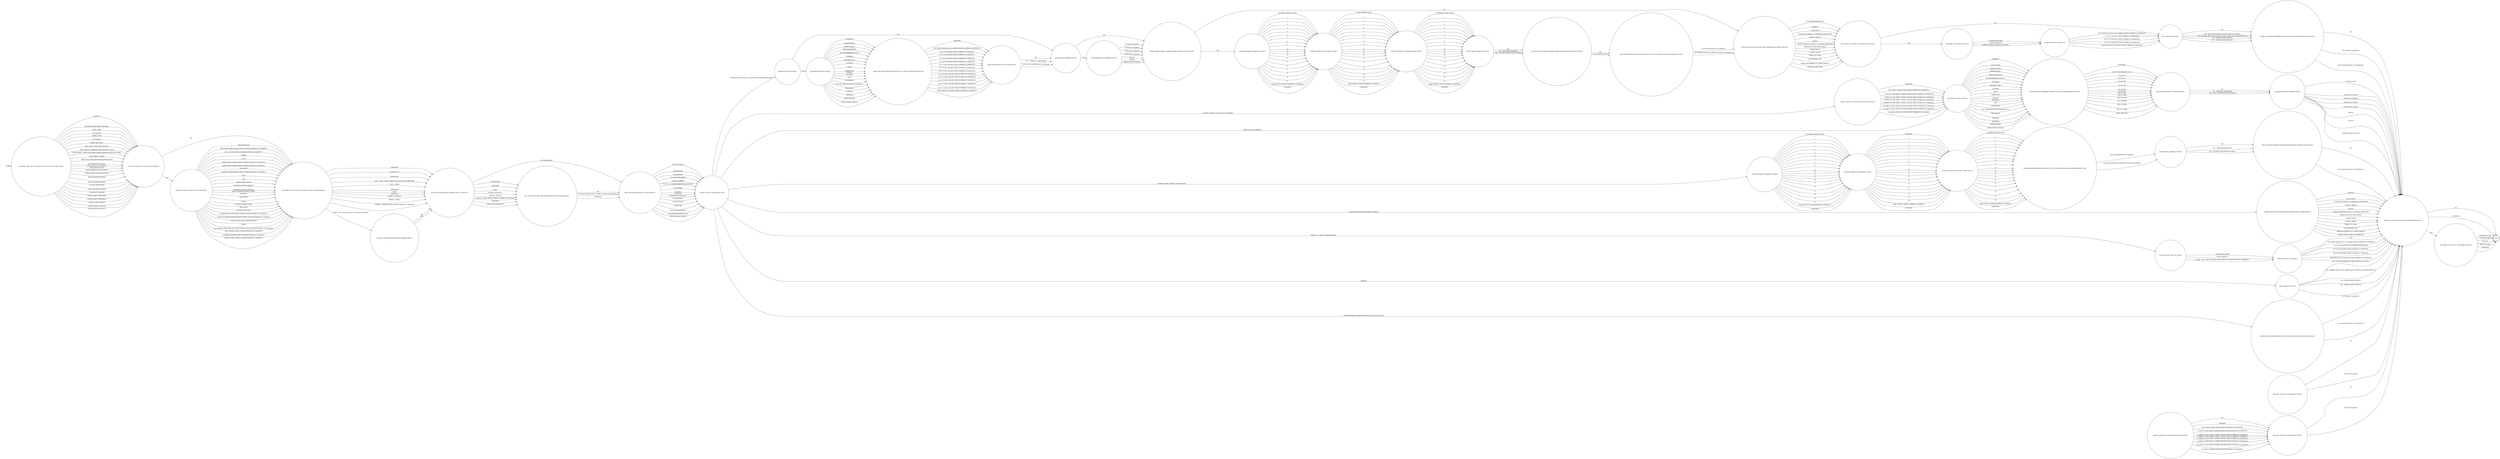 digraph OLD_FINDS3 {  rankdir=LR;
  node [shape = circle];
  START_NODE [label="", shape=none];
  START_NODE -> 65179 [label = "start"];
  END_NODE [label="END", shape="doublecircle"];
  65179 [label = "DESCRIBE HOW THE ITEM WAS FOUND (SELECT ALL THAT APPLY)"];
  65179 -> 65180 [label = "AMNESTY"];
  65179 -> 65180 [label = "ARCHWAY METAL DETECTOR (AMD)"];
  65179 -> 65180 [label = "BOSS CHAIR"];
  65179 -> 65180 [label = "CELL SEARCH"];
  65179 -> 65180 [label = "CRIME SCENE"];
  65179 -> 65180 [label = "DOG SEARCH"];
  65179 -> 65180 [label = "DRONE RECOVERY"];
  65179 -> 65180 [label = "DRUG TRACE DETECTION MACHINE"];
  65179 -> 65180 [label = "GATE SEARCH - ENHANCED GATE SECURITY (EGS)"];
  65179 -> 65180 [label = "GATE SEARCH - FRONT END SEARCH (FES), HIGH SECURITY ONLY (HSE)"];
  65179 -> 65180 [label = "GATE SEARCH - OTHER"];
  65179 -> 65180 [label = "HAND HELD METAL DETECTION (HHMD) WAND"];
  65179 -> 65180 [label = "INFORMATION RECEIVED"];
  65179 -> 65180 [label = "INTELLIGENCE LED SEARCH"];
  65179 -> 65180 [label = "ITEM HANDED OVER"];
  65179 -> 65180 [label = "ITEM OBSERVED & RECOVERED"];
  65179 -> 65180 [label = "MOBILE PHONE SIGNAL DETECTOR"];
  65179 -> 65180 [label = "PHONE DETECTION POLE"];
  65179 -> 65180 [label = "PRE-OCCUPATION SEARCH"];
  65179 -> 65180 [label = "UNUSUAL BEHAVIOUR"];
  65179 -> 65180 [label = "X-RAY BAGGAGE SCANNER"];
  65179 -> 65180 [label = "X-RAY BODY SCANNER"];
  65179 -> 65180 [label = "OTHER SEARCH (PRISONER)"];
  65179 -> 65180 [label = "OTHER SEARCH (PREMISES)"];
  65179 -> 65180 [label = "OTHER SEARCH (STAFF)"];
  65179 -> 65180 [label = "OTHER SEARCH (VISITOR)"];
  65179 -> 65180 [label = "OTHER (PLEASE SPECIFY)"];
  65180 [label = "IS THE LOCATION OF THE INCIDENT KNOWN?"];
  65180 -> 65182 [label = "NO"];
  65180 -> 65181 [label = "YES"];
  65181 [label = "WHAT WAS THE LOCATION OF THE INCIDENT?"];
  65181 -> 65182 [label = "ADMINISTRATION"];
  65181 -> 65182 [label = "ASSOCIATION AREA (PLEASE STATE LOCATION DETAILS IN COMMENT)"];
  65181 -> 65182 [label = "CELL  (PLEASE STATE LOCATION DETAILS IN COMMENT)"];
  65181 -> 65182 [label = "CHAPEL"];
  65181 -> 65182 [label = "COURT"];
  65181 -> 65182 [label = "DINING ROOM (PLEASE STATE LOCATION DETAILS IN COMMENT)"];
  65181 -> 65182 [label = "DORMITORY (PLEASE STATE LOCATION DETAILS IN COMMENT)"];
  65181 -> 65182 [label = "EDUCATION"];
  65181 -> 65182 [label = "EXERCISE YARD (PLEASE STATE LOCATION DETAILS IN COMMENT)"];
  65181 -> 65182 [label = "GATE"];
  65181 -> 65182 [label = "GYM"];
  65181 -> 65182 [label = "HEALTH CARE CENTRE"];
  65181 -> 65182 [label = "HOSPITAL OUTSIDE (PATIENT)"];
  65181 -> 65182 [label = "HOSPITAL OUTSIDE (VISITING)"];
  65181 -> 65182 [label = "INDUCTION/FIRST NIGHT CENTRE"];
  65181 -> 65182 [label = "KITCHEN"];
  65181 -> 65182 [label = "MAIL ROOM"];
  65181 -> 65182 [label = "OFFICE"];
  65181 -> 65182 [label = "OUTSIDE WORKING PARTY"];
  65181 -> 65182 [label = "RECEPTION"];
  65181 -> 65182 [label = "RECESS/ ROOF VOID"];
  65181 -> 65182 [label = "SEGREGATION UNIT (PLEASE STATE LOCATION DETAILS IN COMMENT)"];
  65181 -> 65182 [label = "SHOWERS/CHANGING ROOM (PLEASE STATE LOCATION DETAILS IN COMMENT)"];
  65181 -> 65182 [label = "VEHICLE USED FOR COURT/TRANSFER"];
  65181 -> 65182 [label = "VISITS"];
  65181 -> 65182 [label = "VULNERABLE PRISONERS UNIT (VPU) (PLEASE STATE LOCATION DETAILS IN COMMENT)"];
  65181 -> 65182 [label = "WING (PLEASE STATE LOCATION DETAILS IN COMMENT)"];
  65181 -> 65182 [label = "WORKSHOP (PLEASE STATE LOCATION DETAILS IN COMMENT)"];
  65181 -> 65182 [label = "OTHER (PLEASE STATE LOCATION DETAILS IN COMMENT)"];
  65182 [label = "DESCRIBE THE METHOD OF ENTRY INTO THE ESTABLISHMENT"];
  65182 -> 65184 [label = "UNKNOWN"];
  65182 -> 65184 [label = "CONTRACTOR"];
  65182 -> 65184 [label = "DRONE/UAV"];
  65182 -> 65183 [label = "POST - RULE 39 (CHECK RULE 39 MAIL, BARCODED)"];
  65182 -> 65184 [label = "POST - RULE 39 (NOT CHECK RULE 39 MAIL, NO BARCODE)"];
  65182 -> 65184 [label = "POST - OTHER"];
  65182 -> 65184 [label = "PRISONER"];
  65182 -> 65184 [label = "STAFF"];
  65182 -> 65184 [label = "THROWN IN"];
  65182 -> 65184 [label = "VISITOR - DOMESTIC"];
  65182 -> 65184 [label = "VISITOR - SOCIAL"];
  65182 -> 65184 [label = "VISITOR - OTHER (PLEASE ENTER COMMENT TO EXPLAIN)"];
  65183 [label = "DID RULE 39 MAIL BARCODE PASS SCANNER CHECK?"];
  65183 -> 65184 [label = "NO"];
  65183 -> 65184 [label = "YES"];
  65184 [label = "IF FOUND IN POSSESSION, WHOSE WAS IT FOUND IN?"];
  65184 -> 65186 [label = "NOT APPLICABLE"];
  65184 -> 65185 [label = "CONTRACTOR"];
  65184 -> 65185 [label = "PRISONER"];
  65184 -> 65185 [label = "STAFF"];
  65184 -> 65185 [label = "VISITOR - DOMESTIC"];
  65184 -> 65185 [label = "VISITOR - SOCIAL"];
  65184 -> 65185 [label = "VISITOR - OTHER (PLEASE ENTER COMMENT TO EXPLAIN)"];
  65184 -> 65185 [label = "UNKNOWN"];
  65184 -> 65185 [label = "OTHER (PLEASE SPECIFY)"];
  65185 [label = "IS IT SUSPECTED THAT THE ITEM WAS BROUGHT IN BY ACCIDENT?"];
  65185 -> 65186 [label = "NO"];
  65185 -> 65186 [label = "YES (e.g. ITEM RETURN TO STAFF AT END OF SHIFT/VISIT)"];
  65185 -> 65186 [label = "UNKNOWN"];
  65186 [label = "WHAT WAS THE METHOD OF CONCEALMENT?"];
  65186 -> 65187 [label = "NOT CONCEALED"];
  65186 -> 65187 [label = "BED/BEDDING"];
  65186 -> 65187 [label = "BOOK/PAPERS"];
  65186 -> 65187 [label = "CELL/BUILDING FABRIC"];
  65186 -> 65187 [label = "FOOD/CONTAINER"];
  65186 -> 65187 [label = "IN BAG (i.e. BACKPACK/BRIEFCASE/HANDBAG)"];
  65186 -> 65187 [label = "IN CLOTHING"];
  65186 -> 65187 [label = "IN HAND"];
  65186 -> 65187 [label = "IN MOUTH"];
  65186 -> 65187 [label = "INTERNALLY CONCEALED"];
  65186 -> 65187 [label = "LETTER/PARCEL"];
  65186 -> 65187 [label = "LIGHT FITTINGS"];
  65186 -> 65187 [label = "PIPEWORK"];
  65186 -> 65187 [label = "RULE 39/LEGAL PAPERS"];
  65186 -> 65187 [label = "TV/RADIO/DVD/CONSOLES ETC"];
  65186 -> 65187 [label = "OTHER (PLEASE SPECIFY)"];
  65187 [label = "PLEASE SELECT CATEGORY OF FIND"];
  65187 -> 65207 [label = "MULTIPLE TYPES (SEE FULL BELOW LIST BEFORE SELECTING)"];
  65187 -> 65188 [label = "ALCOHOL / HOOCH / DISTILLING EQUIPMENT"];
  65187 -> 65190 [label = "DRUG / DRUG EQUIPMENT"];
  65187 -> 65194 [label = "MOBILE PHONE / MOBILE RELATED ITEM"];
  65187 -> 65200 [label = "DIGITAL FIND (EXLUDING MOBILE PHONES)"];
  65187 -> 65201 [label = "TOBACCO / TOBACCO RELATED ITEMS"];
  65187 -> 65203 [label = "WEAPON"];
  65187 -> 65204 [label = "OTHER REPORTALE ITEMS (BY NATIONAL OR LOCAL POLICY)"];
  65188 [label = "WHAT QUANTITY OF ALCOHOL/HOOCH WAS FOUND"];
  65188 -> 65190 [label = "UNKNOWN"];
  65188 -> 65190 [label = "LESS THAN 1 LITRE (PLEASE STATE NUMBER IN COMMENTS)"];
  65188 -> 65190 [label = "1 LITRE TO LESS THAN 2 LITRES (PLEASE STATE NUMBER IN COMMENTS)"];
  65188 -> 65190 [label = "2 LITRES TO LESS THAN 3 LITRES (PLEASE STATE NUMBER IN COMMENTS)"];
  65188 -> 65190 [label = "3 LITRES TO LESS THAN 4 LITRES (PLEASE STATE NUMBER IN COMMENTS)"];
  65188 -> 65190 [label = "4 LITRES TO LESS THAN 5 LITRES (PLEASE STATE NUMBER IN COMMENTS)"];
  65188 -> 65190 [label = "5 LITRES TO LESS THAN 10 LITRES (PLEASE STATE NUMBER IN COMMENTS)"];
  65188 -> 65190 [label = "10 LITRES TO LESS THAN 20 LITRES (PLEASE STATE NUMBER IN COMMENTS)"];
  65188 -> 65190 [label = "20 LITRES OR MORE (PLEASE STATE NUMBER IN COMMENTS)"];
  65189 [label = "WAS ANY DISTILLING EQUIPMENT FOUND?"];
  65189 -> 65226 [label = "NO"];
  65189 -> 65226 [label = "YES (Please specify)"];
  65190 [label = "DESCRIBE THE DRUG FOUND"];
  65190 -> 65191 [label = "UNKNOWN"];
  65190 -> 65191 [label = "NONE FOUND"];
  65190 -> 65191 [label = "AMPHETAMINES"];
  65190 -> 65191 [label = "BARBITURATES"];
  65190 -> 65191 [label = "BENZODIAZEPINES"];
  65190 -> 65191 [label = "BUPRENORPHINE/SUBUTEX"];
  65190 -> 65191 [label = "CANNABIS"];
  65190 -> 65191 [label = "CANNABIS PLANT"];
  65190 -> 65191 [label = "COCAINE"];
  65190 -> 65191 [label = "CRACK"];
  65190 -> 65191 [label = "GABAPENTIN"];
  65190 -> 65191 [label = "HEROIN"];
  65190 -> 65191 [label = "KETAMINE"];
  65190 -> 65191 [label = "LSD"];
  65190 -> 65191 [label = "METHADONE"];
  65190 -> 65191 [label = "NPS (NEW PSYCHOACTIVE SUBSTANCES)"];
  65190 -> 65191 [label = "PREGABALIN"];
  65190 -> 65191 [label = "STEROIDS"];
  65190 -> 65191 [label = "TRAMADOL"];
  65190 -> 65191 [label = "TRANQUILISERS"];
  65190 -> 65191 [label = "OTHER (PLEASE SPECIFY)"];
  65191 [label = "WHAT WAS THE ESTIMATED WEIGHT OF ALL DRUGS/SUBSTANCES FOUND"];
  65191 -> 65192 [label = "UNKNOWN"];
  65191 -> 65192 [label = "LESS THAN OR EQUAL TO 1G"];
  65191 -> 65192 [label = "2G TO 5G"];
  65191 -> 65192 [label = "6G TO 10G"];
  65191 -> 65192 [label = "11G TO 20G"];
  65191 -> 65192 [label = "21G TO 30G"];
  65191 -> 65192 [label = "31G TO 40G"];
  65191 -> 65192 [label = "41G TO 50G"];
  65191 -> 65192 [label = "50G TO 100G"];
  65191 -> 65192 [label = "101G TO 200G"];
  65191 -> 65192 [label = "201G TO 300G"];
  65191 -> 65192 [label = "301G TO 400G"];
  65191 -> 65192 [label = "401G TO 500G"];
  65191 -> 65192 [label = "501G TO 1,000G"];
  65191 -> 65192 [label = "MORE THAN 1KG"];
  65192 [label = "WAS THE SUBSTANCE FOUND ANALYSED?"];
  65192 -> 65193 [label = "NO"];
  65192 -> 65193 [label = "YES - FORENSIC LABORATORY"];
  65192 -> 65193 [label = "YES - LOCAL WITH BDH KIT OR SIMILAR"];
  65193 [label = "DESCRIBE DRUG EQUIPMENT FOUND"];
  65193 -> 65226 [label = "NONE FOUND"];
  65193 -> 65226 [label = "AUTHENTIC NEEDLE"];
  65193 -> 65226 [label = "AUTHENTIC SYRINGE"];
  65193 -> 65226 [label = "IMPROVISED NEEDLE"];
  65193 -> 65226 [label = "IMPROVISED SYRINGE"];
  65193 -> 65226 [label = "PIPE(S)"];
  65193 -> 65226 [label = "ROACH"];
  65193 -> 65226 [label = "OTHER (PLEASE SPECIFY)"];
  65194 [label = "ENTER NUMBER OF MOBILES FOUND"];
  65194 -> 65195 [label = "NO MOBILE PHONE FOUND"];
  65194 -> 65195 [label = "1"];
  65194 -> 65195 [label = "2"];
  65194 -> 65195 [label = "3"];
  65194 -> 65195 [label = "4"];
  65194 -> 65195 [label = "5"];
  65194 -> 65195 [label = "6"];
  65194 -> 65195 [label = "7"];
  65194 -> 65195 [label = "8"];
  65194 -> 65195 [label = "9"];
  65194 -> 65195 [label = "10"];
  65194 -> 65195 [label = "11"];
  65194 -> 65195 [label = "12"];
  65194 -> 65195 [label = "13"];
  65194 -> 65195 [label = "14"];
  65194 -> 65195 [label = "15"];
  65194 -> 65195 [label = "16"];
  65194 -> 65195 [label = "17"];
  65194 -> 65195 [label = "18"];
  65194 -> 65195 [label = "19"];
  65194 -> 65195 [label = "20"];
  65194 -> 65195 [label = "MORE THAN 20 (STATE NUMBER IN COMMENT)"];
  65194 -> 65195 [label = "UNKNOWN"];
  65195 [label = "ENTER NUMBER OF SIM CARDS FOUND"];
  65195 -> 65196 [label = "UNKNOWN"];
  65195 -> 65196 [label = "1"];
  65195 -> 65196 [label = "2"];
  65195 -> 65196 [label = "3"];
  65195 -> 65196 [label = "4"];
  65195 -> 65196 [label = "5"];
  65195 -> 65196 [label = "6"];
  65195 -> 65196 [label = "7"];
  65195 -> 65196 [label = "8"];
  65195 -> 65196 [label = "9"];
  65195 -> 65196 [label = "10"];
  65195 -> 65196 [label = "11"];
  65195 -> 65196 [label = "12"];
  65195 -> 65196 [label = "13"];
  65195 -> 65196 [label = "14"];
  65195 -> 65196 [label = "15"];
  65195 -> 65196 [label = "16"];
  65195 -> 65196 [label = "17"];
  65195 -> 65196 [label = "18"];
  65195 -> 65196 [label = "19"];
  65195 -> 65196 [label = "20"];
  65195 -> 65196 [label = "MORE THAN 20 (STATE NUMBER IN COMMENT)"];
  65195 -> 65196 [label = "UNKNOWN"];
  65196 [label = "ENTER NUMBER OF MEMORY CARDS FOUND"];
  65196 -> 65197 [label = "NO MEMORY CARD FOUND"];
  65196 -> 65197 [label = "1"];
  65196 -> 65197 [label = "2"];
  65196 -> 65197 [label = "3"];
  65196 -> 65197 [label = "4"];
  65196 -> 65197 [label = "5"];
  65196 -> 65197 [label = "6"];
  65196 -> 65197 [label = "7"];
  65196 -> 65197 [label = "8"];
  65196 -> 65197 [label = "9"];
  65196 -> 65197 [label = "10"];
  65196 -> 65197 [label = "11"];
  65196 -> 65197 [label = "12"];
  65196 -> 65197 [label = "13"];
  65196 -> 65197 [label = "14"];
  65196 -> 65197 [label = "15"];
  65196 -> 65197 [label = "16"];
  65196 -> 65197 [label = "17"];
  65196 -> 65197 [label = "18"];
  65196 -> 65197 [label = "19"];
  65196 -> 65197 [label = "20"];
  65196 -> 65197 [label = "MORE THAN 20 (STATE NUMBER IN COMMENT)"];
  65196 -> 65197 [label = "UNKNOWN"];
  65197 [label = "HAS PHONE/SIM/MEMORY CARD BEEN SENT TO DMIU (DIGITAL MEDIA INVESTIGATION UNIT)"];
  65197 -> 65198 [label = "NO (ENTER REASON IN COMMENT)"];
  65197 -> 65198 [label = "YES (ENTER DATE AND COMMENT WITH BAG NUMBER)"];
  65198 [label = "WAS A PHONE CHARGER FOUND?"];
  65198 -> 65199 [label = "NO"];
  65198 -> 65199 [label = "YES - HOMEMADE/ADAPTED"];
  65198 -> 65199 [label = "YES - FACTORY MADE/MANUFACTURED"];
  65199 [label = "WAS ANY OTHER MOBILE PHONE/COMMUNICATION RELATED ITEM FOUND?"];
  65199 -> 65226 [label = "NO"];
  65199 -> 65226 [label = "YES (PLEASE SPECIFY IN COMMENTS)"];
  65200 [label = "OTHER DIGITAL FIND (PLEASE STATE MAKE/MODEL WHERE KNOWN)"];
  65200 -> 65226 [label = "DESKTOP"];
  65200 -> 65226 [label = "DVD PLAYER"];
  65200 -> 65226 [label = "EXTERNAL STORAGE, E.G. EXTERNAL HARD DRIVE"];
  65200 -> 65226 [label = "GAMES CONSOLE"];
  65200 -> 65226 [label = "LAPTOP"];
  65200 -> 65226 [label = "MEDIA STREAMING DEVICE, E.G. KINDLE FIRE STICK"];
  65200 -> 65226 [label = "MOBILE HOT SPOT (MIFI DIVICE)"];
  65200 -> 65226 [label = "SMART WATCH"];
  65200 -> 65226 [label = "STEREO / RADIO"];
  65200 -> 65226 [label = "TABLET, E.G. IPAD"];
  65200 -> 65226 [label = "USB MEMORY STICK"];
  65200 -> 65226 [label = "WIRELESS HEADSET, E.G. APPLE AIRPODS"];
  65200 -> 65226 [label = "OTHER (PLEASE STATE IN COMMENTS)"];
  65201 [label = "DESCRIBE THE TOBACCO FOUND"];
  65201 -> 65202 [label = "CIGARETTES/CIGARS"];
  65201 -> 65202 [label = "LOOSE TOBACCO"];
  65201 -> 65202 [label = "OTHER - INCLUDING PACKAGING AND ROACHES (PLEASE STATE IN COMMENTS)"];
  65202 [label = "APPROX WEIGHT OF TOBACCO"];
  65202 -> 65226 [label = "N/A"];
  65202 -> 65226 [label = "LESS THAN OR EQUAL TO 1G (PLEASE STATE NUMBER IN COMMENTS)"];
  65202 -> 65226 [label = "2G TO 5G (PLEASE STATE NUMBER IN COMMENTS)"];
  65202 -> 65226 [label = "6G TO 10G (PLEASE STATE NUMBER IN COMMENTS)"];
  65202 -> 65226 [label = "11G TO 20G (PLEASE STATE NUMBER IN COMMENTS)"];
  65202 -> 65226 [label = "GREATER THAN 20G (PLEASE STATE NUMBER IN COMMENTS)"];
  65203 [label = "WAS A WEAPON FOUND?"];
  65203 -> 65226 [label = "YES - BLUNT INSTRUMENT (COSH, ITEM IN SOCK ETC)"];
  65203 -> 65226 [label = "YES- FIREARM (FAKE GUNS, AMMUNITION, CHEMICAL INCAPACITANT ETC)"];
  65203 -> 65226 [label = "YES - KNIFE/BLADED ARTICLE"];
  65203 -> 65226 [label = "YES - OTHER (PLEASE SPECIFY)"];
  65204 [label = "WERE ANY OTHER REPORTABLE ITEMS FOUND (BY NATIONAL OR LOCAL POLICY)?"];
  65204 -> 65226 [label = "YES (NOOSE / LIGATURE)"];
  65204 -> 65226 [label = "YES (PLEASE SPECIFY IN COMMENTS)"];
  65205 [label = "WHAT QUANTITY OF ALCOHOL/HOOCH WAS FOUND"];
  65205 -> 65206 [label = "NIL"];
  65205 -> 65206 [label = "UNKNOWN"];
  65205 -> 65206 [label = "LESS THAN 1 LITRE (PLEASE STATE NUMBER IN COMMENTS)"];
  65205 -> 65206 [label = "1 LITRE TO LESS THAN 2 LITRES (PLEASE STATE NUMBER IN COMMENTS)"];
  65205 -> 65206 [label = "2 LITRES TO LESS THAN 3 LITRES (PLEASE STATE NUMBER IN COMMENTS)"];
  65205 -> 65206 [label = "3 LITRES TO LESS THAN 4 LITRES (PLEASE STATE NUMBER IN COMMENTS)"];
  65205 -> 65206 [label = "4 LITRES TO LESS THAN 5 LITRES (PLEASE STATE NUMBER IN COMMENTS)"];
  65205 -> 65206 [label = "5 LITRES TO LESS THAN 10 LITRES (PLEASE STATE NUMBER IN COMMENTS)"];
  65205 -> 65206 [label = "10 LITRES TO LESS THAN 20 LITRES (PLEASE STATE NUMBER IN COMMENTS)"];
  65205 -> 65206 [label = "20 LITRES OR MORE (PLEASE STATE NUMBER IN COMMENTS)"];
  65206 [label = "WAS ANY DISTILLING EQUIPMENT FOUND?"];
  65206 -> 65226 [label = "NO"];
  65206 -> 65226 [label = "YES (Please specify)"];
  65207 [label = "WERE ANY DRUGS FOUND?"];
  65207 -> 65211 [label = "NO"];
  65207 -> 65208 [label = "YES"];
  65208 [label = "DESCRIBE THE DRUG FOUND"];
  65208 -> 65209 [label = "UNKNOWN"];
  65208 -> 65209 [label = "AMPHETAMINES"];
  65208 -> 65209 [label = "BARBITURATES"];
  65208 -> 65209 [label = "BENZODIAZEPINES"];
  65208 -> 65209 [label = "BUPRENORPHINE/SUBUTEX"];
  65208 -> 65209 [label = "CANNABIS"];
  65208 -> 65209 [label = "CANNABIS PLANT"];
  65208 -> 65209 [label = "COCAINE"];
  65208 -> 65209 [label = "CRACK"];
  65208 -> 65209 [label = "GABAPENTIN"];
  65208 -> 65209 [label = "HEROIN"];
  65208 -> 65209 [label = "KETAMINE"];
  65208 -> 65209 [label = "LSD"];
  65208 -> 65209 [label = "METHADONE"];
  65208 -> 65209 [label = "NPS (NEW PSYCHOACTIVE SUBSTANCES)"];
  65208 -> 65209 [label = "PREGABALIN"];
  65208 -> 65209 [label = "STEROIDS"];
  65208 -> 65209 [label = "TRAMADOL"];
  65208 -> 65209 [label = "TRANQUILISERS"];
  65208 -> 65209 [label = "OTHER (PLEASE SPECIFY)"];
  65209 [label = "WHAT WAS THE ESTIMATED WEIGHT OF ALL DRUGS/SUBSTANCES FOUND"];
  65209 -> 65210 [label = "UNKNOWN"];
  65209 -> 65210 [label = "LESS THAN OR EQUAL TO 1G (PLEASE STATE NUMBER IN COMMENTS)"];
  65209 -> 65210 [label = "2G TO 5G (PLEASE STATE NUMBER IN COMMENTS)"];
  65209 -> 65210 [label = "6G TO 10G (PLEASE STATE NUMBER IN COMMENTS)"];
  65209 -> 65210 [label = "11G TO 20G (PLEASE STATE NUMBER IN COMMENTS)"];
  65209 -> 65210 [label = "21G TO 30G (PLEASE STATE NUMBER IN COMMENTS)"];
  65209 -> 65210 [label = "31G TO 40G (PLEASE STATE NUMBER IN COMMENTS)"];
  65209 -> 65210 [label = "41G TO 50G (PLEASE STATE NUMBER IN COMMENTS)"];
  65209 -> 65210 [label = "50G TO 100G (PLEASE STATE NUMBER IN COMMENTS)"];
  65209 -> 65210 [label = "101G TO 200G (PLEASE STATE NUMBER IN COMMENTS)"];
  65209 -> 65210 [label = "201G TO 300G (PLEASE STATE NUMBER IN COMMENTS)"];
  65209 -> 65210 [label = "301G TO 400G (PLEASE STATE NUMBER IN COMMENTS)"];
  65209 -> 65210 [label = "401G TO 500G (PLEASE STATE NUMBER IN COMMENTS)"];
  65209 -> 65210 [label = "501G TO 1,000G (PLEASE STATE NUMBER IN COMMENTS)"];
  65209 -> 65210 [label = "MORE THAN 1KG (PLEASE STATE NUMBER IN COMMENTS)"];
  65210 [label = "WAS THE SUBSTANCE FOUND ANALYSED?"];
  65210 -> 65211 [label = "NO"];
  65210 -> 65211 [label = "YES - FORENSIC LABORATORY"];
  65210 -> 65211 [label = "YES - LOCAL WITH BDH KIT OR SIMILAR"];
  65211 [label = "WAS DRUG EQUIPMENT FOUND"];
  65211 -> 65213 [label = "NO"];
  65211 -> 65212 [label = "YES"];
  65212 [label = "DESCRIBE DRUG EQUIPMENT FOUND"];
  65212 -> 65213 [label = "AUTHENTIC NEEDLE"];
  65212 -> 65213 [label = "AUTHENTIC SYRINGE"];
  65212 -> 65213 [label = "IMPROVISED NEEDLE"];
  65212 -> 65213 [label = "IMPROVISED SYRINGE"];
  65212 -> 65213 [label = "PIPE(S)"];
  65212 -> 65213 [label = "ROACH"];
  65212 -> 65213 [label = "OTHER (PLEASE SPECIFY)"];
  65213 [label = "WERE MOBILE PHONE / MOBILE PHONE RELATED ITEMS FOUND"];
  65213 -> 65220 [label = "NO"];
  65213 -> 65214 [label = "YES"];
  65214 [label = "ENTER NUMBER OF MOBILES FOUND"];
  65214 -> 65215 [label = "NO MOBILE PHONE FOUND"];
  65214 -> 65215 [label = "1"];
  65214 -> 65215 [label = "2"];
  65214 -> 65215 [label = "3"];
  65214 -> 65215 [label = "4"];
  65214 -> 65215 [label = "5"];
  65214 -> 65215 [label = "6"];
  65214 -> 65215 [label = "7"];
  65214 -> 65215 [label = "8"];
  65214 -> 65215 [label = "9"];
  65214 -> 65215 [label = "10"];
  65214 -> 65215 [label = "11"];
  65214 -> 65215 [label = "12"];
  65214 -> 65215 [label = "13"];
  65214 -> 65215 [label = "14"];
  65214 -> 65215 [label = "15"];
  65214 -> 65215 [label = "16"];
  65214 -> 65215 [label = "17"];
  65214 -> 65215 [label = "18"];
  65214 -> 65215 [label = "19"];
  65214 -> 65215 [label = "20"];
  65214 -> 65215 [label = "MORE THAN 20 (STATE NUMBER IN COMMENT)"];
  65214 -> 65215 [label = "UNKNOWN"];
  65215 [label = "ENTER NUMBER OF SIM CARDS FOUND"];
  65215 -> 65216 [label = "NO SIM CARDS FOUND"];
  65215 -> 65216 [label = "1"];
  65215 -> 65216 [label = "2"];
  65215 -> 65216 [label = "3"];
  65215 -> 65216 [label = "4"];
  65215 -> 65216 [label = "5"];
  65215 -> 65216 [label = "6"];
  65215 -> 65216 [label = "7"];
  65215 -> 65216 [label = "8"];
  65215 -> 65216 [label = "9"];
  65215 -> 65216 [label = "10"];
  65215 -> 65216 [label = "11"];
  65215 -> 65216 [label = "12"];
  65215 -> 65216 [label = "13"];
  65215 -> 65216 [label = "14"];
  65215 -> 65216 [label = "15"];
  65215 -> 65216 [label = "16"];
  65215 -> 65216 [label = "17"];
  65215 -> 65216 [label = "18"];
  65215 -> 65216 [label = "19"];
  65215 -> 65216 [label = "20"];
  65215 -> 65216 [label = "MORE THAN 20 (STATE NUMBER IN COMMENT)"];
  65215 -> 65216 [label = "UNKNOWN"];
  65216 [label = "ENTER NUMBER OF MEMORY CARDS FOUND"];
  65216 -> 65217 [label = "NO MEMORY CARD FOUND"];
  65216 -> 65217 [label = "1"];
  65216 -> 65217 [label = "2"];
  65216 -> 65217 [label = "3"];
  65216 -> 65217 [label = "4"];
  65216 -> 65217 [label = "5"];
  65216 -> 65217 [label = "6"];
  65216 -> 65217 [label = "7"];
  65216 -> 65217 [label = "8"];
  65216 -> 65217 [label = "9"];
  65216 -> 65217 [label = "10"];
  65216 -> 65217 [label = "11"];
  65216 -> 65217 [label = "12"];
  65216 -> 65217 [label = "13"];
  65216 -> 65217 [label = "14"];
  65216 -> 65217 [label = "15"];
  65216 -> 65217 [label = "16"];
  65216 -> 65217 [label = "17"];
  65216 -> 65217 [label = "18"];
  65216 -> 65217 [label = "19"];
  65216 -> 65217 [label = "20"];
  65216 -> 65217 [label = "MORE THAN 20 (STATE NUMBER IN COMMENT)"];
  65216 -> 65217 [label = "UNKNOWN"];
  65217 [label = "WAS A PHONE CHARGER FOUND?"];
  65217 -> 65218 [label = "NO"];
  65217 -> 65218 [label = "YES - HOMEMADE/ADAPTED"];
  65217 -> 65218 [label = "YES - FACTORY MADE/MANUFACTURED"];
  65218 [label = "WAS ANY OTHER MOBILE PHONE/COMMUNICATION RELATED ITEM FOUND?"];
  65218 -> 65219 [label = "NO"];
  65218 -> 65219 [label = "YES: PLEASE SPECIFY"];
  65219 [label = "HAS PHONE/SIM/MEMORY CARD BEEN SENT TO DMIU (DIGITAL MEDIA INVESTIGATION UNIT)"];
  65219 -> 65220 [label = "NO (ENTER REASON IN COMMENT)"];
  65219 -> 65220 [label = "YES (ENTER DATE AND COMMENT WITH BAG NUMBER)"];
  65220 [label = "OTHER DIGITAL FIND (PLEASE STATE MAKE/MODEL WHERE KNOWN)"];
  65220 -> 65221 [label = "NO OTHER DIGITAL FINDS"];
  65220 -> 65221 [label = "DESKTOP"];
  65220 -> 65221 [label = "DVD PLAYER"];
  65220 -> 65221 [label = "EXTERNAL STORAGE, E.G. EXTERNAL HARD DRIVE"];
  65220 -> 65221 [label = "GAMES CONSOLE"];
  65220 -> 65221 [label = "LAPTOP"];
  65220 -> 65221 [label = "MEDIA STREAMING DEVICE, E.G. KINDLE FIRE STICK"];
  65220 -> 65221 [label = "MOBILE HOT SPOT (MIFI DIVICE)"];
  65220 -> 65221 [label = "SMART WATCH"];
  65220 -> 65221 [label = "STEREO / RADIO"];
  65220 -> 65221 [label = "TABLET, E.G. IPAD"];
  65220 -> 65221 [label = "USB MEMORY STICK"];
  65220 -> 65221 [label = "WIRELESS HEADSET, E.G. APPLE AIRPODS"];
  65220 -> 65221 [label = "OTHER (PLEASE STATE)"];
  65221 [label = "WAS TOBACCO / TOBACCO RELATED ITEMS FOUND"];
  65221 -> 65224 [label = "NO"];
  65221 -> 65222 [label = "YES"];
  65222 [label = "DESCRIBE THE TOBACCO FOUND"];
  65222 -> 65223 [label = "CIGARETTES/CIGARS"];
  65222 -> 65223 [label = "LOOSE TOBACCO"];
  65222 -> 65223 [label = "OTHER (including packaging and roaches)"];
  65223 [label = "APPROX WEIGHT OF TOBACCO"];
  65223 -> 65224 [label = "LESS THAN OR EQUAL TO 1G (PLEASE STATE NUMBER IN COMMENTS)"];
  65223 -> 65224 [label = "2G TO 5G (PLEASE STATE NUMBER IN COMMENTS)"];
  65223 -> 65224 [label = "6G TO 10G (PLEASE STATE NUMBER IN COMMENTS)"];
  65223 -> 65224 [label = "11G TO 20G (PLEASE STATE NUMBER IN COMMENTS)"];
  65223 -> 65224 [label = "GREATER THAN 20G (PLEASE STATE NUMBER IN COMMENTS)"];
  65224 [label = "WAS A WEAPON FOUND?"];
  65224 -> 65225 [label = "NO"];
  65224 -> 65225 [label = "YES - BLUNT INSTRUMENT (COSH, ITEM IN SOCK ETC)"];
  65224 -> 65225 [label = "YES- FIREARM (FAKE GUNS, AMMUNITION, CHEMICAL INCAPACITANT ETC)"];
  65224 -> 65225 [label = "YES - KNIFE/BLADED ARTICLE"];
  65224 -> 65225 [label = "YES - OTHER (PLEASE SPECIFY)"];
  65225 [label = "WERE ANY OTHER REPORTABLE ITEMS FOUND (BY NATIONAL OR LOCAL POLICY)"];
  65225 -> 65226 [label = "NO"];
  65225 -> 65226 [label = "YES (NOOSE / LIGATURE)"];
  65225 -> 65226 [label = "YES (PLEASE SPECIFY IN COMMENTS)"];
  65226 [label = "WERE THE ITEMS OBTAINED ON TEMPORARY RELEASE?"];
  65226 -> END_NODE [label = "NO"];
  65226 -> END_NODE [label = "UNKNOWN"];
  65226 -> 65227 [label = "YES"];
  65227 [label = "DESCRIBE THE TYPE OF TEMPORARY RELEASE"];
  65227 -> END_NODE [label = "COMMUNITY VISIT"];
  65227 -> END_NODE [label = "COMPASSIONATE"];
  65227 -> END_NODE [label = "FACILITY"];
  65227 -> END_NODE [label = "RESETTLEMENT"];
  65227 -> END_NODE [label = "UNKNOWN"];
}
